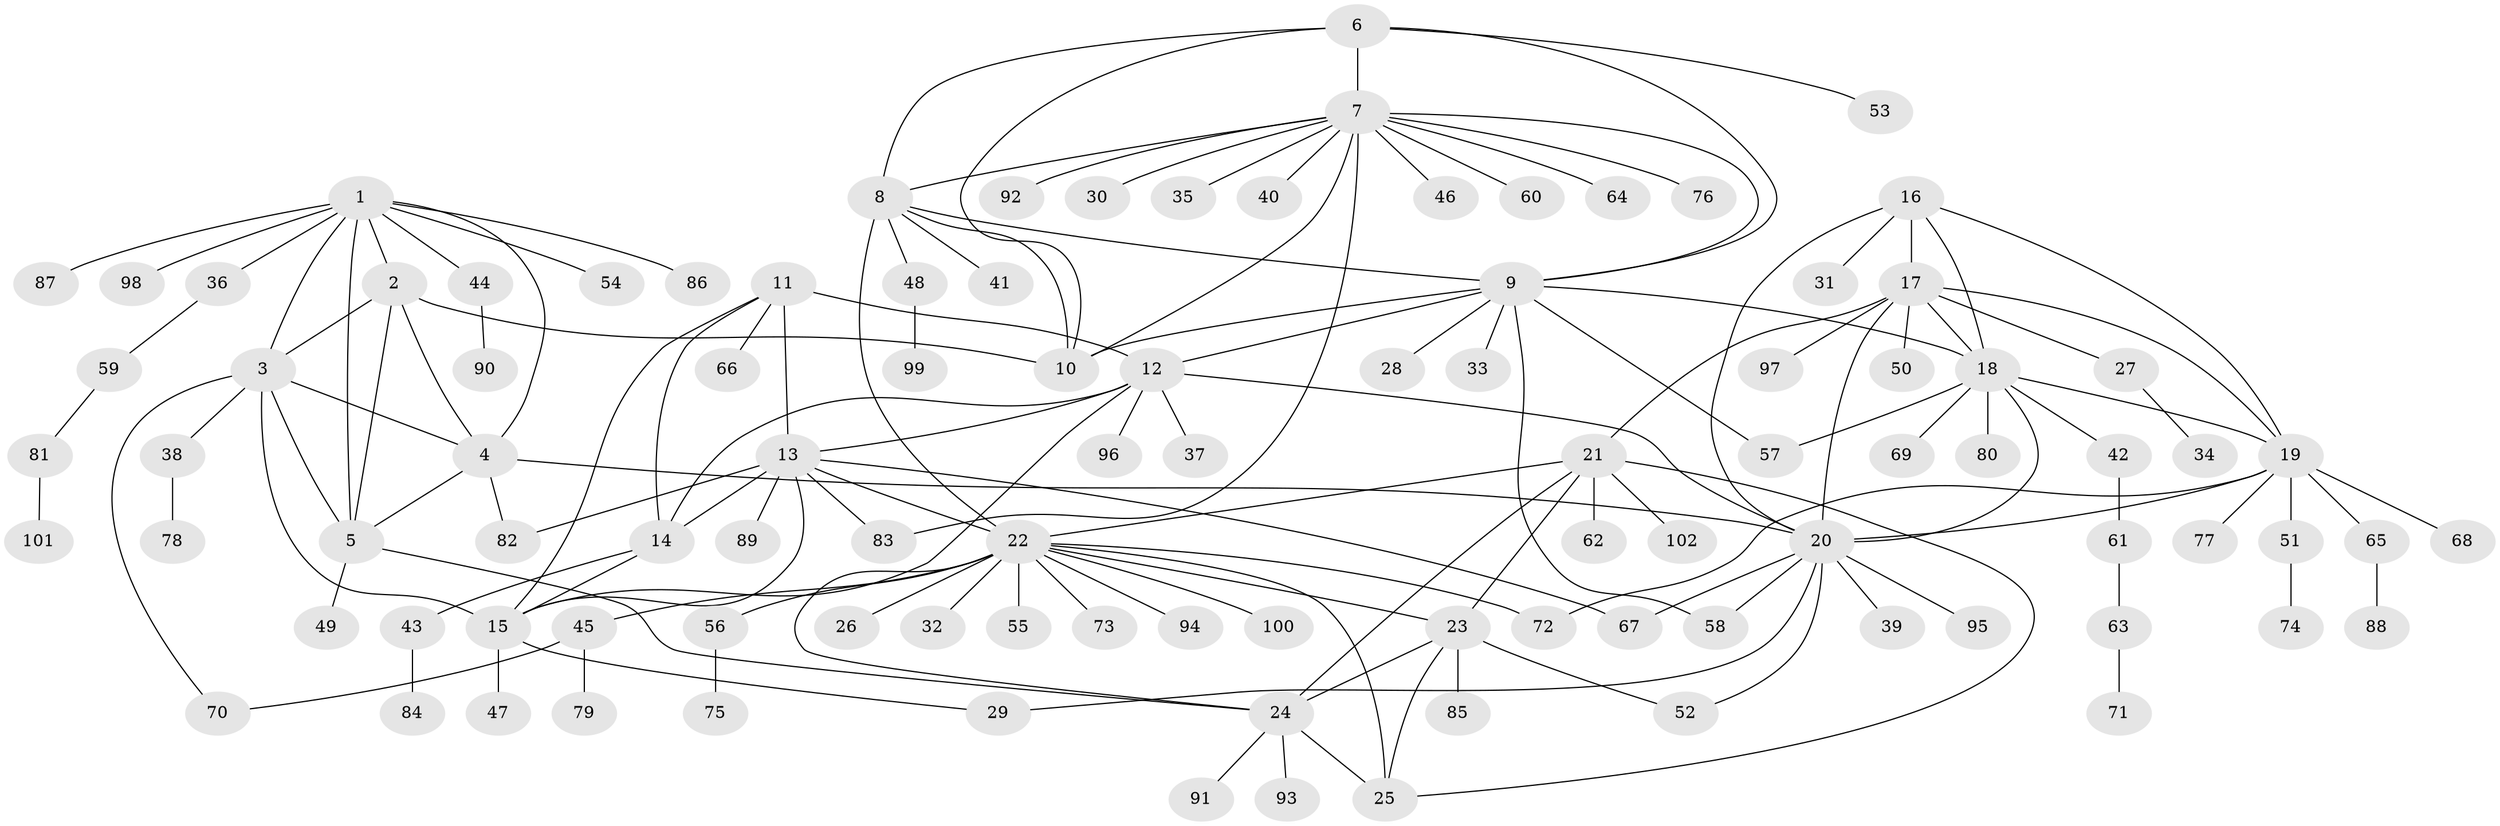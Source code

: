 // coarse degree distribution, {9: 0.012195121951219513, 7: 0.024390243902439025, 3: 0.036585365853658534, 13: 0.012195121951219513, 5: 0.036585365853658534, 8: 0.036585365853658534, 20: 0.012195121951219513, 4: 0.024390243902439025, 6: 0.024390243902439025, 16: 0.012195121951219513, 1: 0.5853658536585366, 2: 0.18292682926829268}
// Generated by graph-tools (version 1.1) at 2025/24/03/03/25 07:24:10]
// undirected, 102 vertices, 146 edges
graph export_dot {
graph [start="1"]
  node [color=gray90,style=filled];
  1;
  2;
  3;
  4;
  5;
  6;
  7;
  8;
  9;
  10;
  11;
  12;
  13;
  14;
  15;
  16;
  17;
  18;
  19;
  20;
  21;
  22;
  23;
  24;
  25;
  26;
  27;
  28;
  29;
  30;
  31;
  32;
  33;
  34;
  35;
  36;
  37;
  38;
  39;
  40;
  41;
  42;
  43;
  44;
  45;
  46;
  47;
  48;
  49;
  50;
  51;
  52;
  53;
  54;
  55;
  56;
  57;
  58;
  59;
  60;
  61;
  62;
  63;
  64;
  65;
  66;
  67;
  68;
  69;
  70;
  71;
  72;
  73;
  74;
  75;
  76;
  77;
  78;
  79;
  80;
  81;
  82;
  83;
  84;
  85;
  86;
  87;
  88;
  89;
  90;
  91;
  92;
  93;
  94;
  95;
  96;
  97;
  98;
  99;
  100;
  101;
  102;
  1 -- 2;
  1 -- 3;
  1 -- 4;
  1 -- 5;
  1 -- 36;
  1 -- 44;
  1 -- 54;
  1 -- 86;
  1 -- 87;
  1 -- 98;
  2 -- 3;
  2 -- 4;
  2 -- 5;
  2 -- 10;
  3 -- 4;
  3 -- 5;
  3 -- 15;
  3 -- 38;
  3 -- 70;
  4 -- 5;
  4 -- 20;
  4 -- 82;
  5 -- 24;
  5 -- 49;
  6 -- 7;
  6 -- 8;
  6 -- 9;
  6 -- 10;
  6 -- 53;
  7 -- 8;
  7 -- 9;
  7 -- 10;
  7 -- 30;
  7 -- 35;
  7 -- 40;
  7 -- 46;
  7 -- 60;
  7 -- 64;
  7 -- 76;
  7 -- 83;
  7 -- 92;
  8 -- 9;
  8 -- 10;
  8 -- 22;
  8 -- 41;
  8 -- 48;
  9 -- 10;
  9 -- 12;
  9 -- 18;
  9 -- 28;
  9 -- 33;
  9 -- 57;
  9 -- 58;
  11 -- 12;
  11 -- 13;
  11 -- 14;
  11 -- 15;
  11 -- 66;
  12 -- 13;
  12 -- 14;
  12 -- 15;
  12 -- 20;
  12 -- 37;
  12 -- 96;
  13 -- 14;
  13 -- 15;
  13 -- 22;
  13 -- 67;
  13 -- 82;
  13 -- 83;
  13 -- 89;
  14 -- 15;
  14 -- 43;
  15 -- 29;
  15 -- 47;
  16 -- 17;
  16 -- 18;
  16 -- 19;
  16 -- 20;
  16 -- 31;
  17 -- 18;
  17 -- 19;
  17 -- 20;
  17 -- 21;
  17 -- 27;
  17 -- 50;
  17 -- 97;
  18 -- 19;
  18 -- 20;
  18 -- 42;
  18 -- 57;
  18 -- 69;
  18 -- 80;
  19 -- 20;
  19 -- 51;
  19 -- 65;
  19 -- 68;
  19 -- 72;
  19 -- 77;
  20 -- 29;
  20 -- 39;
  20 -- 52;
  20 -- 58;
  20 -- 67;
  20 -- 95;
  21 -- 22;
  21 -- 23;
  21 -- 24;
  21 -- 25;
  21 -- 62;
  21 -- 102;
  22 -- 23;
  22 -- 24;
  22 -- 25;
  22 -- 26;
  22 -- 32;
  22 -- 45;
  22 -- 55;
  22 -- 56;
  22 -- 72;
  22 -- 73;
  22 -- 94;
  22 -- 100;
  23 -- 24;
  23 -- 25;
  23 -- 52;
  23 -- 85;
  24 -- 25;
  24 -- 91;
  24 -- 93;
  27 -- 34;
  36 -- 59;
  38 -- 78;
  42 -- 61;
  43 -- 84;
  44 -- 90;
  45 -- 70;
  45 -- 79;
  48 -- 99;
  51 -- 74;
  56 -- 75;
  59 -- 81;
  61 -- 63;
  63 -- 71;
  65 -- 88;
  81 -- 101;
}
